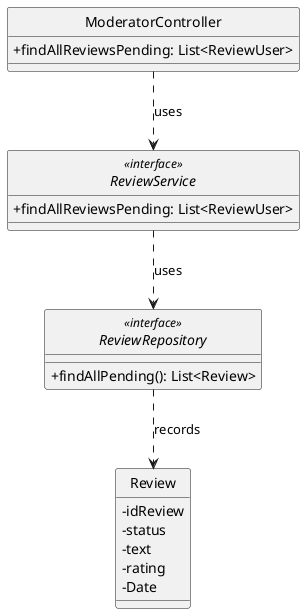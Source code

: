 @startuml
'https://plantuml.com/class-diagram

hide circle
skinparam classAttributeIconSize 0


class ModeratorController {
     +findAllReviewsPending: List<ReviewUser>
}

interface ReviewService <<interface>> {
     +findAllReviewsPending: List<ReviewUser>
}


interface ReviewRepository <<interface>>{
    +findAllPending(): List<Review>

}


class Review {
    - idReview
    - status
    - text
    - rating
    - Date
}

ModeratorController ..> ReviewService:uses
ReviewService ..> ReviewRepository: uses
ReviewRepository ..> Review: records


@enduml